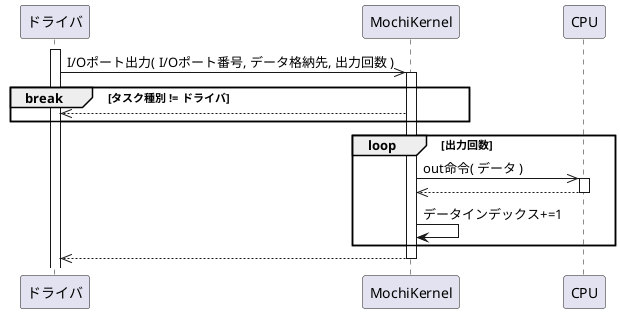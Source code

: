 @startuml

participant "ドライバ"    as driver
participant "MochiKernel" as kernel
participant "CPU"         as cpu

activate driver

driver ->> kernel: I/Oポート出力( I/Oポート番号, データ格納先, 出力回数 )
activate kernel

break タスク種別 != ドライバ
    driver <<-- kernel:
end break

loop 出力回数
    kernel ->> cpu: out命令( データ )
    activate cpu
    kernel <<-- cpu:
    deactivate cpu
    kernel -> kernel: データインデックス+=1
end loop

driver <<-- kernel:
deactivate kernel


@enduml
